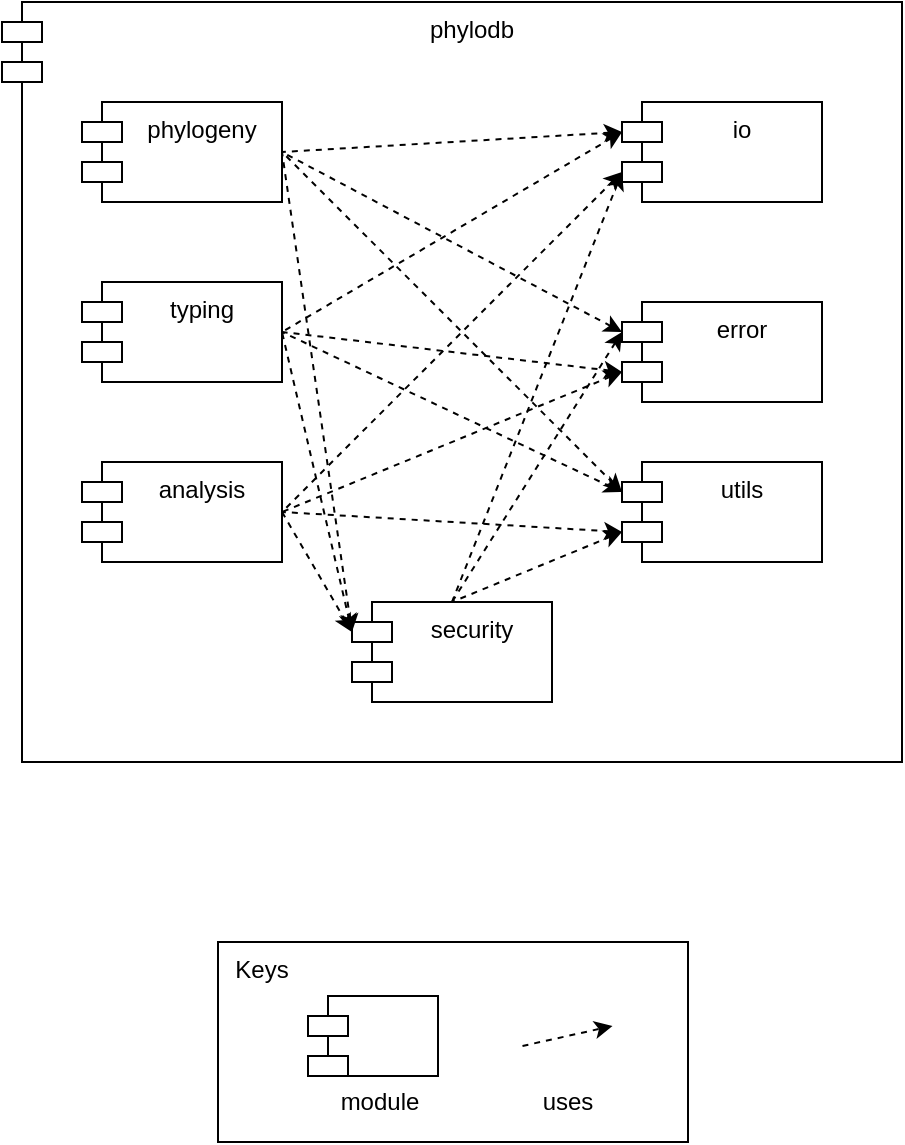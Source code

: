 <mxfile version="13.6.9" type="device"><diagram id="ETHq3ymNepKbzWfXXgI2" name="Page-1"><mxGraphModel dx="1422" dy="846" grid="1" gridSize="10" guides="1" tooltips="1" connect="1" arrows="1" fold="1" page="1" pageScale="1" pageWidth="850" pageHeight="1100" math="0" shadow="0"><root><mxCell id="0"/><mxCell id="1" parent="0"/><mxCell id="CxKGNdxVy_CJbZs6cydb-8" value="phylodb" style="shape=module;align=left;spacingLeft=20;align=center;verticalAlign=top;fillColor=none;" parent="1" vertex="1"><mxGeometry x="200" y="360" width="450" height="380" as="geometry"/></mxCell><mxCell id="CxKGNdxVy_CJbZs6cydb-10" value="analysis" style="shape=module;align=left;spacingLeft=20;align=center;verticalAlign=top;" parent="1" vertex="1"><mxGeometry x="240" y="590" width="100" height="50" as="geometry"/></mxCell><mxCell id="CxKGNdxVy_CJbZs6cydb-11" value="typing" style="shape=module;align=left;spacingLeft=20;align=center;verticalAlign=top;" parent="1" vertex="1"><mxGeometry x="240" y="500" width="100" height="50" as="geometry"/></mxCell><mxCell id="CxKGNdxVy_CJbZs6cydb-12" value="phylogeny" style="shape=module;align=left;spacingLeft=20;align=center;verticalAlign=top;" parent="1" vertex="1"><mxGeometry x="240" y="410" width="100" height="50" as="geometry"/></mxCell><mxCell id="CxKGNdxVy_CJbZs6cydb-13" value="io" style="shape=module;align=left;spacingLeft=20;align=center;verticalAlign=top;" parent="1" vertex="1"><mxGeometry x="510" y="410" width="100" height="50" as="geometry"/></mxCell><mxCell id="CxKGNdxVy_CJbZs6cydb-14" value="error" style="shape=module;align=left;spacingLeft=20;align=center;verticalAlign=top;" parent="1" vertex="1"><mxGeometry x="510" y="510" width="100" height="50" as="geometry"/></mxCell><mxCell id="CxKGNdxVy_CJbZs6cydb-15" value="utils" style="shape=module;align=left;spacingLeft=20;align=center;verticalAlign=top;" parent="1" vertex="1"><mxGeometry x="510" y="590" width="100" height="50" as="geometry"/></mxCell><mxCell id="CxKGNdxVy_CJbZs6cydb-16" value="" style="endArrow=none;dashed=1;html=1;entryX=1;entryY=0.5;entryDx=0;entryDy=0;exitX=0;exitY=0;exitDx=0;exitDy=15;exitPerimeter=0;startArrow=classic;startFill=1;" parent="1" source="CxKGNdxVy_CJbZs6cydb-13" target="CxKGNdxVy_CJbZs6cydb-12" edge="1"><mxGeometry width="50" height="50" relative="1" as="geometry"><mxPoint x="450" y="660" as="sourcePoint"/><mxPoint x="500" y="610" as="targetPoint"/></mxGeometry></mxCell><mxCell id="CxKGNdxVy_CJbZs6cydb-17" value="" style="endArrow=none;dashed=1;html=1;entryX=1;entryY=0.5;entryDx=0;entryDy=0;exitX=0;exitY=0;exitDx=0;exitDy=15;exitPerimeter=0;startArrow=classic;startFill=1;" parent="1" source="CxKGNdxVy_CJbZs6cydb-13" target="CxKGNdxVy_CJbZs6cydb-11" edge="1"><mxGeometry width="50" height="50" relative="1" as="geometry"><mxPoint x="480" y="465" as="sourcePoint"/><mxPoint x="370" y="445" as="targetPoint"/></mxGeometry></mxCell><mxCell id="CxKGNdxVy_CJbZs6cydb-18" value="" style="endArrow=none;dashed=1;html=1;entryX=1;entryY=0.5;entryDx=0;entryDy=0;startArrow=classic;startFill=1;exitX=0;exitY=0;exitDx=0;exitDy=35;exitPerimeter=0;" parent="1" source="CxKGNdxVy_CJbZs6cydb-13" target="CxKGNdxVy_CJbZs6cydb-10" edge="1"><mxGeometry width="50" height="50" relative="1" as="geometry"><mxPoint x="470" y="480" as="sourcePoint"/><mxPoint x="370" y="525" as="targetPoint"/></mxGeometry></mxCell><mxCell id="CxKGNdxVy_CJbZs6cydb-20" value="" style="endArrow=none;dashed=1;html=1;entryX=0.5;entryY=0;entryDx=0;entryDy=0;startArrow=classic;startFill=1;exitX=0;exitY=0;exitDx=0;exitDy=35;exitPerimeter=0;" parent="1" source="CxKGNdxVy_CJbZs6cydb-13" target="CxKGNdxVy_CJbZs6cydb-9" edge="1"><mxGeometry width="50" height="50" relative="1" as="geometry"><mxPoint x="460" y="480" as="sourcePoint"/><mxPoint x="370" y="605.0" as="targetPoint"/></mxGeometry></mxCell><mxCell id="CxKGNdxVy_CJbZs6cydb-21" value="" style="endArrow=none;dashed=1;html=1;entryX=1;entryY=0.5;entryDx=0;entryDy=0;exitX=0;exitY=0;exitDx=0;exitDy=15;exitPerimeter=0;startArrow=classic;startFill=1;" parent="1" source="CxKGNdxVy_CJbZs6cydb-14" target="CxKGNdxVy_CJbZs6cydb-12" edge="1"><mxGeometry width="50" height="50" relative="1" as="geometry"><mxPoint x="480" y="465" as="sourcePoint"/><mxPoint x="370" y="445" as="targetPoint"/></mxGeometry></mxCell><mxCell id="CxKGNdxVy_CJbZs6cydb-22" value="" style="endArrow=none;dashed=1;html=1;entryX=1;entryY=0.5;entryDx=0;entryDy=0;exitX=0;exitY=0;exitDx=0;exitDy=15;exitPerimeter=0;startArrow=classic;startFill=1;" parent="1" source="CxKGNdxVy_CJbZs6cydb-9" target="CxKGNdxVy_CJbZs6cydb-11" edge="1"><mxGeometry width="50" height="50" relative="1" as="geometry"><mxPoint x="480" y="550" as="sourcePoint"/><mxPoint x="370" y="445" as="targetPoint"/></mxGeometry></mxCell><mxCell id="CxKGNdxVy_CJbZs6cydb-24" value="" style="endArrow=none;dashed=1;html=1;entryX=1;entryY=0.5;entryDx=0;entryDy=0;exitX=0;exitY=0;exitDx=0;exitDy=35;exitPerimeter=0;startArrow=classic;startFill=1;" parent="1" source="CxKGNdxVy_CJbZs6cydb-14" target="CxKGNdxVy_CJbZs6cydb-10" edge="1"><mxGeometry width="50" height="50" relative="1" as="geometry"><mxPoint x="480" y="550" as="sourcePoint"/><mxPoint x="370" y="525" as="targetPoint"/></mxGeometry></mxCell><mxCell id="CxKGNdxVy_CJbZs6cydb-26" value="" style="endArrow=none;dashed=1;html=1;entryX=0.5;entryY=0;entryDx=0;entryDy=0;exitX=0;exitY=0;exitDx=0;exitDy=35;exitPerimeter=0;startArrow=classic;startFill=1;" parent="1" source="CxKGNdxVy_CJbZs6cydb-15" target="CxKGNdxVy_CJbZs6cydb-9" edge="1"><mxGeometry width="50" height="50" relative="1" as="geometry"><mxPoint x="480" y="570.0" as="sourcePoint"/><mxPoint x="370" y="685.0" as="targetPoint"/></mxGeometry></mxCell><mxCell id="CxKGNdxVy_CJbZs6cydb-27" value="" style="endArrow=none;dashed=1;html=1;entryX=1;entryY=0.5;entryDx=0;entryDy=0;exitX=0;exitY=0;exitDx=0;exitDy=35;exitPerimeter=0;startArrow=classic;startFill=1;" parent="1" source="CxKGNdxVy_CJbZs6cydb-15" target="CxKGNdxVy_CJbZs6cydb-10" edge="1"><mxGeometry width="50" height="50" relative="1" as="geometry"><mxPoint x="480" y="655.0" as="sourcePoint"/><mxPoint x="370" y="685.0" as="targetPoint"/></mxGeometry></mxCell><mxCell id="CxKGNdxVy_CJbZs6cydb-28" value="" style="endArrow=none;dashed=1;html=1;entryX=1;entryY=0.5;entryDx=0;entryDy=0;startArrow=classic;startFill=1;exitX=0;exitY=0;exitDx=0;exitDy=15;exitPerimeter=0;" parent="1" source="CxKGNdxVy_CJbZs6cydb-15" target="CxKGNdxVy_CJbZs6cydb-11" edge="1"><mxGeometry width="50" height="50" relative="1" as="geometry"><mxPoint x="480" y="655.0" as="sourcePoint"/><mxPoint x="370" y="605.0" as="targetPoint"/></mxGeometry></mxCell><mxCell id="CxKGNdxVy_CJbZs6cydb-29" value="" style="endArrow=none;dashed=1;html=1;entryX=1;entryY=0.5;entryDx=0;entryDy=0;startArrow=classic;startFill=1;exitX=0;exitY=0;exitDx=0;exitDy=15;exitPerimeter=0;" parent="1" source="CxKGNdxVy_CJbZs6cydb-15" target="CxKGNdxVy_CJbZs6cydb-12" edge="1"><mxGeometry width="50" height="50" relative="1" as="geometry"><mxPoint x="490" y="620.0" as="sourcePoint"/><mxPoint x="370" y="525" as="targetPoint"/></mxGeometry></mxCell><mxCell id="CxKGNdxVy_CJbZs6cydb-9" value="security" style="shape=module;align=left;spacingLeft=20;align=center;verticalAlign=top;" parent="1" vertex="1"><mxGeometry x="375" y="660" width="100" height="50" as="geometry"/></mxCell><mxCell id="7AxajmK717bsaCwt9IK1-6" value="" style="endArrow=none;dashed=1;html=1;entryX=0.5;entryY=0;entryDx=0;entryDy=0;exitX=0;exitY=0;exitDx=0;exitDy=15;exitPerimeter=0;startArrow=classic;startFill=1;" parent="1" source="CxKGNdxVy_CJbZs6cydb-14" target="CxKGNdxVy_CJbZs6cydb-9" edge="1"><mxGeometry width="50" height="50" relative="1" as="geometry"><mxPoint x="495" y="540" as="sourcePoint"/><mxPoint x="360" y="550" as="targetPoint"/></mxGeometry></mxCell><mxCell id="7AxajmK717bsaCwt9IK1-7" value="" style="endArrow=none;dashed=1;html=1;entryX=1;entryY=0.5;entryDx=0;entryDy=0;exitX=0;exitY=0;exitDx=0;exitDy=35;exitPerimeter=0;startArrow=classic;startFill=1;" parent="1" source="CxKGNdxVy_CJbZs6cydb-14" target="CxKGNdxVy_CJbZs6cydb-11" edge="1"><mxGeometry width="50" height="50" relative="1" as="geometry"><mxPoint x="385" y="685" as="sourcePoint"/><mxPoint x="350" y="535" as="targetPoint"/></mxGeometry></mxCell><mxCell id="7AxajmK717bsaCwt9IK1-8" value="" style="endArrow=none;dashed=1;html=1;entryX=1;entryY=0.5;entryDx=0;entryDy=0;exitX=0;exitY=0;exitDx=0;exitDy=15;exitPerimeter=0;startArrow=classic;startFill=1;" parent="1" source="CxKGNdxVy_CJbZs6cydb-9" target="CxKGNdxVy_CJbZs6cydb-12" edge="1"><mxGeometry width="50" height="50" relative="1" as="geometry"><mxPoint x="520" y="555" as="sourcePoint"/><mxPoint x="350" y="535" as="targetPoint"/></mxGeometry></mxCell><mxCell id="7AxajmK717bsaCwt9IK1-10" value="" style="endArrow=none;dashed=1;html=1;entryX=1;entryY=0.5;entryDx=0;entryDy=0;startArrow=classic;startFill=1;exitX=0;exitY=0;exitDx=0;exitDy=15;exitPerimeter=0;" parent="1" source="CxKGNdxVy_CJbZs6cydb-9" target="CxKGNdxVy_CJbZs6cydb-10" edge="1"><mxGeometry width="50" height="50" relative="1" as="geometry"><mxPoint x="380" y="670" as="sourcePoint"/><mxPoint x="350" y="535" as="targetPoint"/></mxGeometry></mxCell><mxCell id="QIH7j1kfhGMQz73I0-L5-1" value="" style="group" vertex="1" connectable="0" parent="1"><mxGeometry x="308" y="830" width="235" height="100" as="geometry"/></mxCell><mxCell id="QIH7j1kfhGMQz73I0-L5-2" value="&amp;nbsp; Keys" style="rounded=0;whiteSpace=wrap;html=1;align=left;verticalAlign=top;" vertex="1" parent="QIH7j1kfhGMQz73I0-L5-1"><mxGeometry width="235" height="100" as="geometry"/></mxCell><mxCell id="QIH7j1kfhGMQz73I0-L5-3" value="" style="endArrow=classic;html=1;exitX=1;exitY=0.5;exitDx=0;exitDy=0;startArrow=none;startFill=0;endFill=1;dashed=1;" edge="1" parent="QIH7j1kfhGMQz73I0-L5-1"><mxGeometry width="50" height="50" relative="1" as="geometry"><mxPoint x="152.25" y="52" as="sourcePoint"/><mxPoint x="197.25" y="42" as="targetPoint"/></mxGeometry></mxCell><mxCell id="QIH7j1kfhGMQz73I0-L5-4" value="uses" style="text;html=1;strokeColor=none;fillColor=none;align=center;verticalAlign=middle;whiteSpace=wrap;rounded=0;" vertex="1" parent="QIH7j1kfhGMQz73I0-L5-1"><mxGeometry x="145" y="70" width="59.5" height="20" as="geometry"/></mxCell><mxCell id="QIH7j1kfhGMQz73I0-L5-5" value="" style="shape=module;align=left;spacingLeft=20;align=center;verticalAlign=top;" vertex="1" parent="QIH7j1kfhGMQz73I0-L5-1"><mxGeometry x="45" y="27" width="65" height="40" as="geometry"/></mxCell><mxCell id="QIH7j1kfhGMQz73I0-L5-6" value="module" style="text;html=1;strokeColor=none;fillColor=none;align=center;verticalAlign=middle;whiteSpace=wrap;rounded=0;" vertex="1" parent="QIH7j1kfhGMQz73I0-L5-1"><mxGeometry x="50.5" y="70" width="59.5" height="20" as="geometry"/></mxCell></root></mxGraphModel></diagram></mxfile>